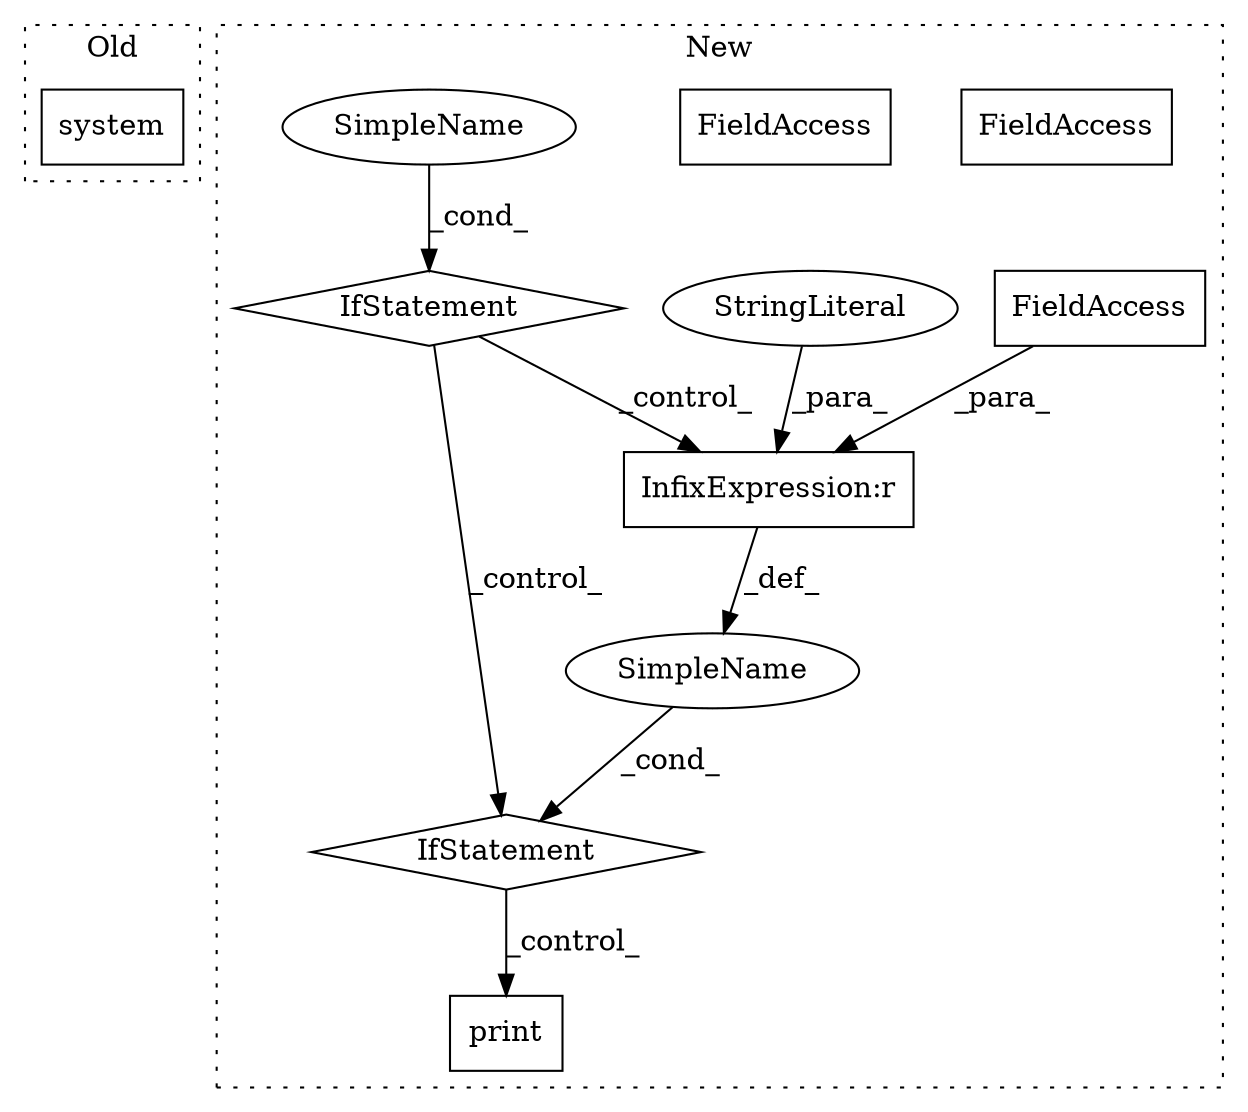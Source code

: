 digraph G {
subgraph cluster0 {
1 [label="system" a="32" s="368" l="8" shape="box"];
label = "Old";
style="dotted";
}
subgraph cluster1 {
2 [label="IfStatement" a="25" s="1139,1167" l="4,2" shape="diamond"];
3 [label="InfixExpression:r" a="27" s="1155" l="4" shape="box"];
4 [label="StringLiteral" a="45" s="1159" l="8" shape="ellipse"];
5 [label="FieldAccess" a="22" s="1143" l="12" shape="box"];
6 [label="FieldAccess" a="22" s="1228" l="12" shape="box"];
7 [label="IfStatement" a="25" s="978,1043" l="4,2" shape="diamond"];
8 [label="SimpleName" a="42" s="" l="" shape="ellipse"];
9 [label="print" a="32" s="1463,1641" l="6,1" shape="box"];
10 [label="SimpleName" a="42" s="" l="" shape="ellipse"];
11 [label="FieldAccess" a="22" s="1143" l="12" shape="box"];
label = "New";
style="dotted";
}
2 -> 9 [label="_control_"];
3 -> 8 [label="_def_"];
4 -> 3 [label="_para_"];
7 -> 3 [label="_control_"];
7 -> 2 [label="_control_"];
8 -> 2 [label="_cond_"];
10 -> 7 [label="_cond_"];
11 -> 3 [label="_para_"];
}